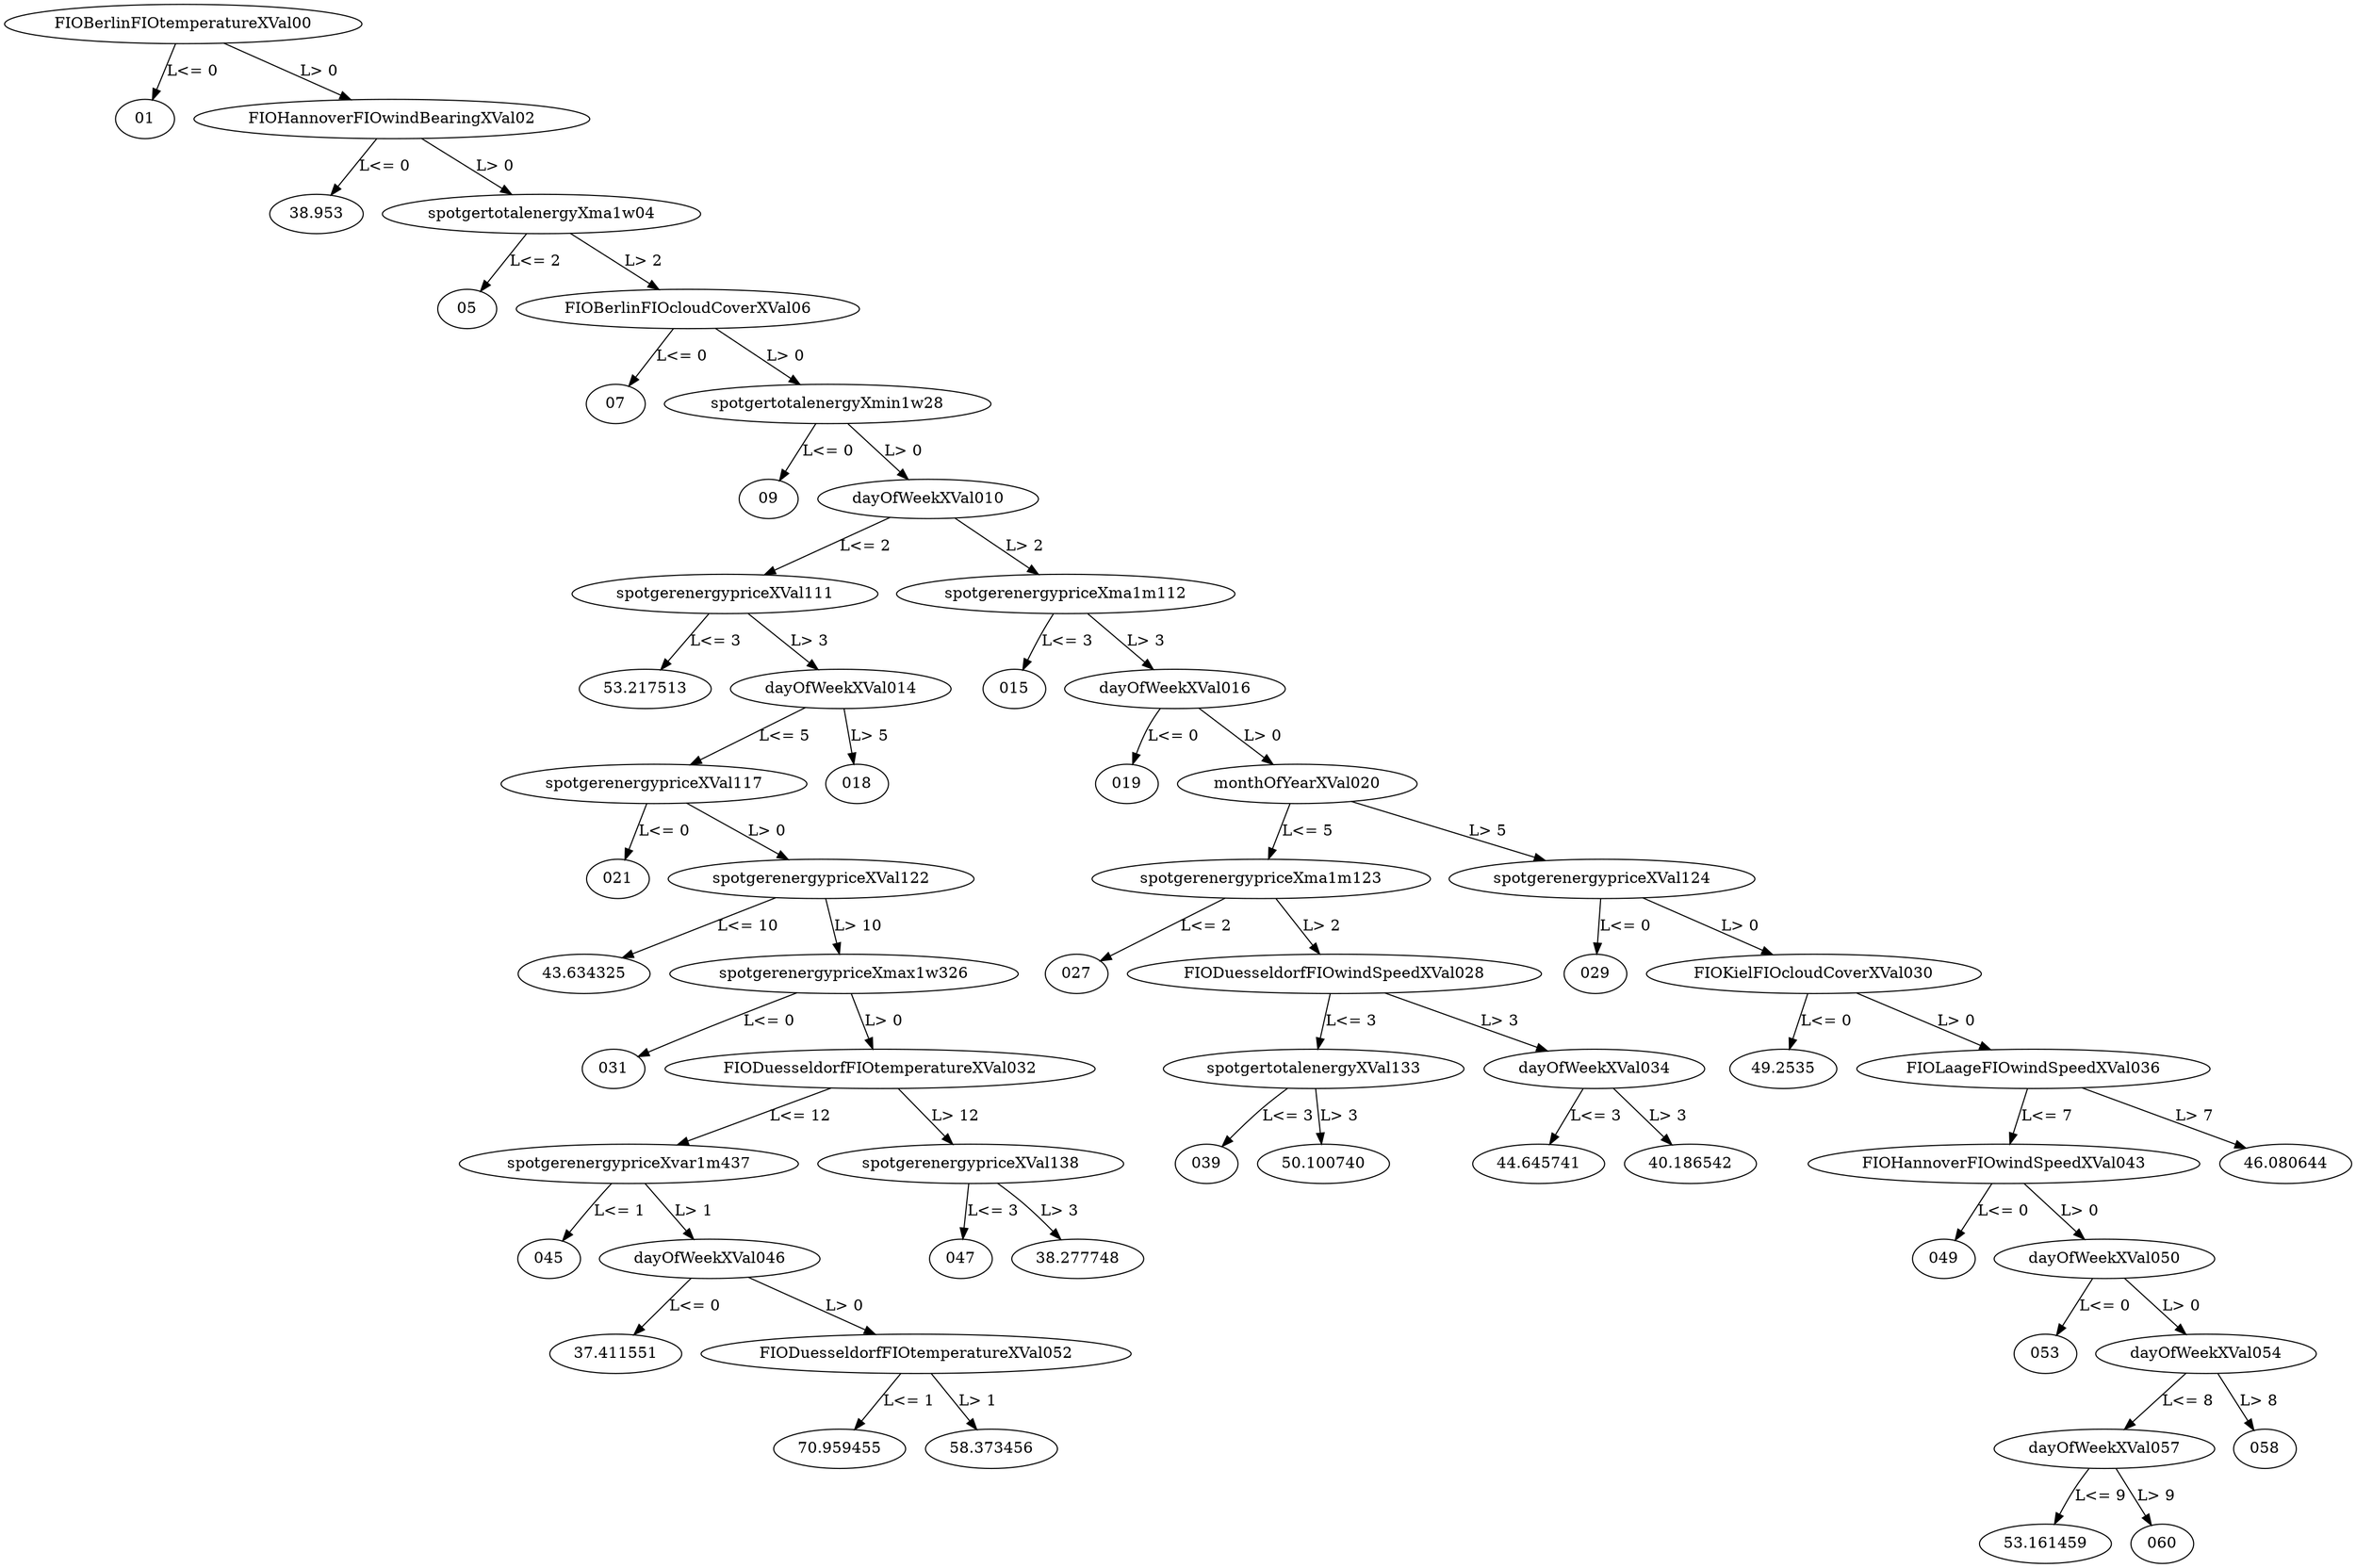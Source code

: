 digraph dt_fig {
	FIOBerlinFIOtemperatureXVal00 -> "01" [label="L<= 0"];
	FIOBerlinFIOtemperatureXVal00 -> FIOHannoverFIOwindBearingXVal02 [label="L> 0"];
	FIOHannoverFIOwindBearingXVal02 -> "38.953" [label="L<= 0"];
	FIOHannoverFIOwindBearingXVal02 -> spotgertotalenergyXma1w04 [label="L> 0"];
	spotgertotalenergyXma1w04 -> "05" [label="L<= 2"];
	spotgertotalenergyXma1w04 -> FIOBerlinFIOcloudCoverXVal06 [label="L> 2"];
	FIOBerlinFIOcloudCoverXVal06 -> "07" [label="L<= 0"];
	FIOBerlinFIOcloudCoverXVal06 -> spotgertotalenergyXmin1w28 [label="L> 0"];
	spotgertotalenergyXmin1w28 -> "09" [label="L<= 0"];
	spotgertotalenergyXmin1w28 -> dayOfWeekXVal010 [label="L> 0"];
	dayOfWeekXVal010 -> spotgerenergypriceXVal111 [label="L<= 2"];
	dayOfWeekXVal010 -> spotgerenergypriceXma1m112 [label="L> 2"];
	spotgerenergypriceXVal111 -> "53.217513" [label="L<= 3"];
	spotgerenergypriceXVal111 -> dayOfWeekXVal014 [label="L> 3"];
	spotgerenergypriceXma1m112 -> "015" [label="L<= 3"];
	spotgerenergypriceXma1m112 -> dayOfWeekXVal016 [label="L> 3"];
	dayOfWeekXVal014 -> spotgerenergypriceXVal117 [label="L<= 5"];
	dayOfWeekXVal014 -> "018" [label="L> 5"];
	dayOfWeekXVal016 -> "019" [label="L<= 0"];
	dayOfWeekXVal016 -> monthOfYearXVal020 [label="L> 0"];
	spotgerenergypriceXVal117 -> "021" [label="L<= 0"];
	spotgerenergypriceXVal117 -> spotgerenergypriceXVal122 [label="L> 0"];
	monthOfYearXVal020 -> spotgerenergypriceXma1m123 [label="L<= 5"];
	monthOfYearXVal020 -> spotgerenergypriceXVal124 [label="L> 5"];
	spotgerenergypriceXVal122 -> "43.634325" [label="L<= 10"];
	spotgerenergypriceXVal122 -> spotgerenergypriceXmax1w326 [label="L> 10"];
	spotgerenergypriceXma1m123 -> "027" [label="L<= 2"];
	spotgerenergypriceXma1m123 -> FIODuesseldorfFIOwindSpeedXVal028 [label="L> 2"];
	spotgerenergypriceXVal124 -> "029" [label="L<= 0"];
	spotgerenergypriceXVal124 -> FIOKielFIOcloudCoverXVal030 [label="L> 0"];
	spotgerenergypriceXmax1w326 -> "031" [label="L<= 0"];
	spotgerenergypriceXmax1w326 -> FIODuesseldorfFIOtemperatureXVal032 [label="L> 0"];
	FIODuesseldorfFIOwindSpeedXVal028 -> spotgertotalenergyXVal133 [label="L<= 3"];
	FIODuesseldorfFIOwindSpeedXVal028 -> dayOfWeekXVal034 [label="L> 3"];
	FIOKielFIOcloudCoverXVal030 -> "49.2535" [label="L<= 0"];
	FIOKielFIOcloudCoverXVal030 -> FIOLaageFIOwindSpeedXVal036 [label="L> 0"];
	FIODuesseldorfFIOtemperatureXVal032 -> spotgerenergypriceXvar1m437 [label="L<= 12"];
	FIODuesseldorfFIOtemperatureXVal032 -> spotgerenergypriceXVal138 [label="L> 12"];
	spotgertotalenergyXVal133 -> "039" [label="L<= 3"];
	spotgertotalenergyXVal133 -> "50.100740" [label="L> 3"];
	dayOfWeekXVal034 -> "44.645741" [label="L<= 3"];
	dayOfWeekXVal034 -> "40.186542" [label="L> 3"];
	FIOLaageFIOwindSpeedXVal036 -> FIOHannoverFIOwindSpeedXVal043 [label="L<= 7"];
	FIOLaageFIOwindSpeedXVal036 -> "46.080644" [label="L> 7"];
	spotgerenergypriceXvar1m437 -> "045" [label="L<= 1"];
	spotgerenergypriceXvar1m437 -> dayOfWeekXVal046 [label="L> 1"];
	spotgerenergypriceXVal138 -> "047" [label="L<= 3"];
	spotgerenergypriceXVal138 -> "38.277748" [label="L> 3"];
	FIOHannoverFIOwindSpeedXVal043 -> "049" [label="L<= 0"];
	FIOHannoverFIOwindSpeedXVal043 -> dayOfWeekXVal050 [label="L> 0"];
	dayOfWeekXVal046 -> "37.411551" [label="L<= 0"];
	dayOfWeekXVal046 -> FIODuesseldorfFIOtemperatureXVal052 [label="L> 0"];
	dayOfWeekXVal050 -> "053" [label="L<= 0"];
	dayOfWeekXVal050 -> dayOfWeekXVal054 [label="L> 0"];
	FIODuesseldorfFIOtemperatureXVal052 -> "70.959455" [label="L<= 1"];
	FIODuesseldorfFIOtemperatureXVal052 -> "58.373456" [label="L> 1"];
	dayOfWeekXVal054 -> dayOfWeekXVal057 [label="L<= 8"];
	dayOfWeekXVal054 -> "058" [label="L> 8"];
	dayOfWeekXVal057 -> "53.161459" [label="L<= 9"];
	dayOfWeekXVal057 -> "060" [label="L> 9"];
}
